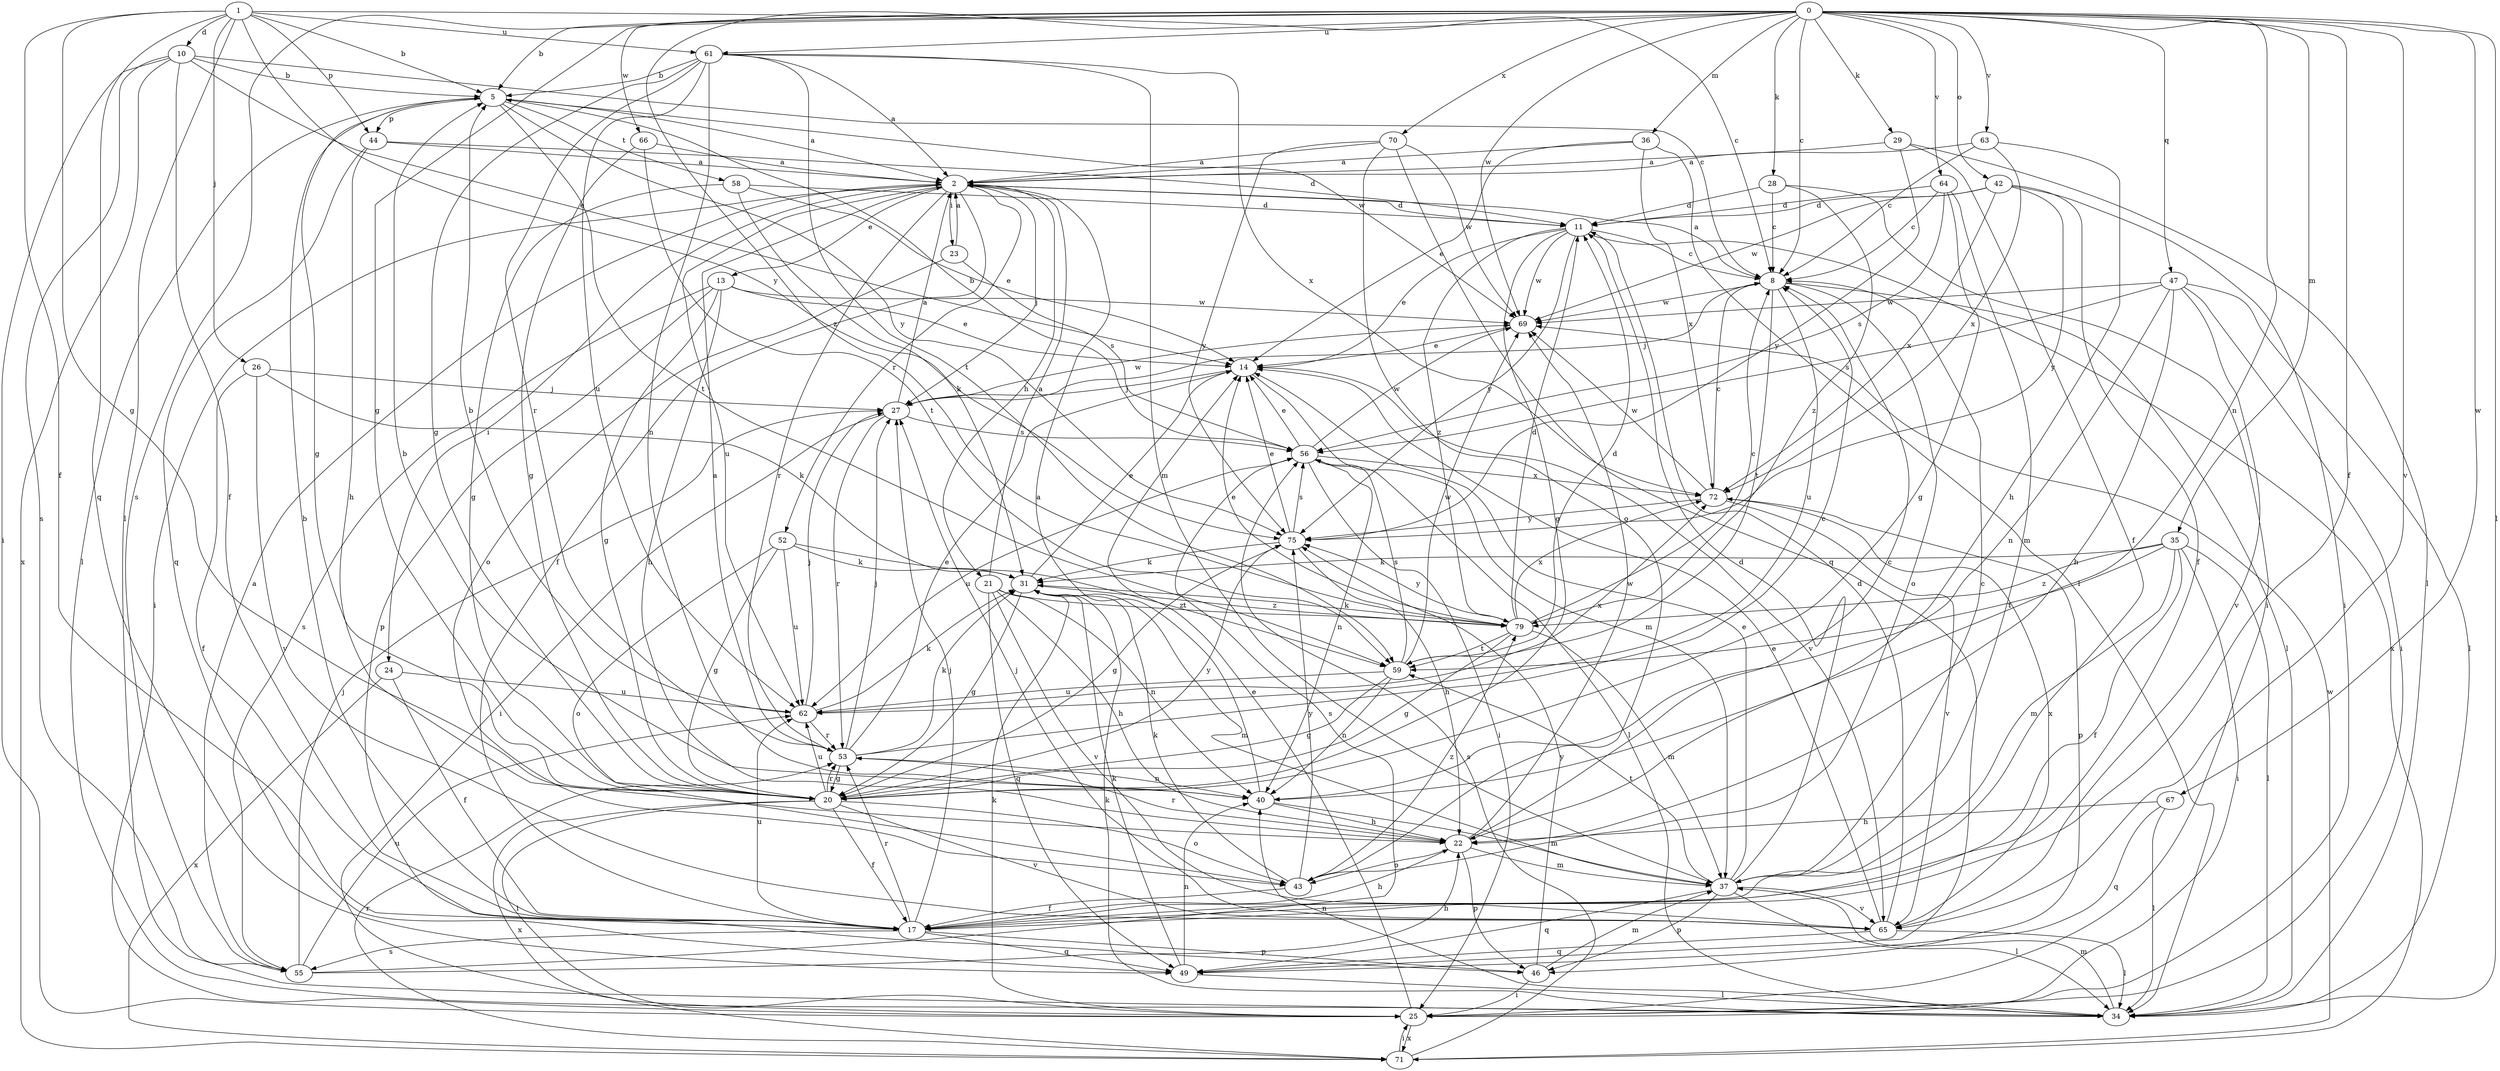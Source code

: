 strict digraph  {
0;
1;
2;
5;
8;
10;
11;
13;
14;
17;
20;
21;
22;
23;
24;
25;
26;
27;
28;
29;
31;
34;
35;
36;
37;
40;
42;
43;
44;
46;
47;
49;
52;
53;
55;
56;
58;
59;
61;
62;
63;
64;
65;
66;
67;
69;
70;
71;
72;
75;
79;
0 -> 5  [label=b];
0 -> 8  [label=c];
0 -> 17  [label=f];
0 -> 20  [label=g];
0 -> 28  [label=k];
0 -> 29  [label=k];
0 -> 34  [label=l];
0 -> 35  [label=m];
0 -> 36  [label=m];
0 -> 40  [label=n];
0 -> 42  [label=o];
0 -> 47  [label=q];
0 -> 55  [label=s];
0 -> 61  [label=u];
0 -> 63  [label=v];
0 -> 64  [label=v];
0 -> 65  [label=v];
0 -> 66  [label=w];
0 -> 67  [label=w];
0 -> 69  [label=w];
0 -> 70  [label=x];
0 -> 79  [label=z];
1 -> 5  [label=b];
1 -> 8  [label=c];
1 -> 10  [label=d];
1 -> 17  [label=f];
1 -> 20  [label=g];
1 -> 26  [label=j];
1 -> 34  [label=l];
1 -> 44  [label=p];
1 -> 49  [label=q];
1 -> 61  [label=u];
1 -> 75  [label=y];
2 -> 11  [label=d];
2 -> 13  [label=e];
2 -> 17  [label=f];
2 -> 21  [label=h];
2 -> 23  [label=i];
2 -> 24  [label=i];
2 -> 25  [label=i];
2 -> 27  [label=j];
2 -> 52  [label=r];
2 -> 53  [label=r];
2 -> 62  [label=u];
5 -> 2  [label=a];
5 -> 20  [label=g];
5 -> 34  [label=l];
5 -> 44  [label=p];
5 -> 58  [label=t];
5 -> 59  [label=t];
5 -> 69  [label=w];
5 -> 75  [label=y];
8 -> 2  [label=a];
8 -> 27  [label=j];
8 -> 34  [label=l];
8 -> 43  [label=o];
8 -> 59  [label=t];
8 -> 62  [label=u];
8 -> 69  [label=w];
10 -> 5  [label=b];
10 -> 8  [label=c];
10 -> 14  [label=e];
10 -> 17  [label=f];
10 -> 25  [label=i];
10 -> 55  [label=s];
10 -> 71  [label=x];
11 -> 8  [label=c];
11 -> 14  [label=e];
11 -> 20  [label=g];
11 -> 69  [label=w];
11 -> 71  [label=x];
11 -> 75  [label=y];
11 -> 79  [label=z];
13 -> 14  [label=e];
13 -> 20  [label=g];
13 -> 22  [label=h];
13 -> 46  [label=p];
13 -> 55  [label=s];
13 -> 69  [label=w];
14 -> 27  [label=j];
14 -> 37  [label=m];
14 -> 65  [label=v];
17 -> 5  [label=b];
17 -> 22  [label=h];
17 -> 27  [label=j];
17 -> 46  [label=p];
17 -> 49  [label=q];
17 -> 53  [label=r];
17 -> 55  [label=s];
17 -> 62  [label=u];
20 -> 17  [label=f];
20 -> 25  [label=i];
20 -> 43  [label=o];
20 -> 53  [label=r];
20 -> 62  [label=u];
20 -> 65  [label=v];
20 -> 71  [label=x];
20 -> 75  [label=y];
21 -> 2  [label=a];
21 -> 22  [label=h];
21 -> 40  [label=n];
21 -> 49  [label=q];
21 -> 65  [label=v];
21 -> 79  [label=z];
22 -> 8  [label=c];
22 -> 37  [label=m];
22 -> 43  [label=o];
22 -> 46  [label=p];
22 -> 53  [label=r];
22 -> 69  [label=w];
23 -> 2  [label=a];
23 -> 43  [label=o];
23 -> 56  [label=s];
24 -> 17  [label=f];
24 -> 62  [label=u];
24 -> 71  [label=x];
25 -> 14  [label=e];
25 -> 31  [label=k];
25 -> 71  [label=x];
26 -> 17  [label=f];
26 -> 27  [label=j];
26 -> 31  [label=k];
26 -> 65  [label=v];
27 -> 2  [label=a];
27 -> 25  [label=i];
27 -> 53  [label=r];
27 -> 56  [label=s];
27 -> 69  [label=w];
28 -> 8  [label=c];
28 -> 11  [label=d];
28 -> 25  [label=i];
28 -> 79  [label=z];
29 -> 2  [label=a];
29 -> 17  [label=f];
29 -> 34  [label=l];
29 -> 75  [label=y];
31 -> 14  [label=e];
31 -> 20  [label=g];
31 -> 37  [label=m];
31 -> 79  [label=z];
34 -> 31  [label=k];
34 -> 37  [label=m];
34 -> 40  [label=n];
35 -> 17  [label=f];
35 -> 25  [label=i];
35 -> 31  [label=k];
35 -> 34  [label=l];
35 -> 37  [label=m];
35 -> 59  [label=t];
35 -> 79  [label=z];
36 -> 2  [label=a];
36 -> 14  [label=e];
36 -> 34  [label=l];
36 -> 72  [label=x];
37 -> 8  [label=c];
37 -> 11  [label=d];
37 -> 14  [label=e];
37 -> 34  [label=l];
37 -> 46  [label=p];
37 -> 49  [label=q];
37 -> 59  [label=t];
37 -> 65  [label=v];
40 -> 2  [label=a];
40 -> 5  [label=b];
40 -> 22  [label=h];
40 -> 37  [label=m];
42 -> 11  [label=d];
42 -> 17  [label=f];
42 -> 25  [label=i];
42 -> 69  [label=w];
42 -> 72  [label=x];
42 -> 75  [label=y];
43 -> 17  [label=f];
43 -> 31  [label=k];
43 -> 75  [label=y];
43 -> 79  [label=z];
44 -> 2  [label=a];
44 -> 11  [label=d];
44 -> 22  [label=h];
44 -> 49  [label=q];
46 -> 25  [label=i];
46 -> 37  [label=m];
46 -> 75  [label=y];
47 -> 22  [label=h];
47 -> 25  [label=i];
47 -> 34  [label=l];
47 -> 40  [label=n];
47 -> 56  [label=s];
47 -> 65  [label=v];
47 -> 69  [label=w];
49 -> 31  [label=k];
49 -> 34  [label=l];
49 -> 40  [label=n];
52 -> 20  [label=g];
52 -> 31  [label=k];
52 -> 43  [label=o];
52 -> 59  [label=t];
52 -> 62  [label=u];
53 -> 2  [label=a];
53 -> 8  [label=c];
53 -> 14  [label=e];
53 -> 20  [label=g];
53 -> 27  [label=j];
53 -> 31  [label=k];
53 -> 40  [label=n];
55 -> 2  [label=a];
55 -> 22  [label=h];
55 -> 27  [label=j];
55 -> 56  [label=s];
55 -> 62  [label=u];
56 -> 5  [label=b];
56 -> 14  [label=e];
56 -> 25  [label=i];
56 -> 34  [label=l];
56 -> 40  [label=n];
56 -> 62  [label=u];
56 -> 69  [label=w];
56 -> 72  [label=x];
58 -> 11  [label=d];
58 -> 14  [label=e];
58 -> 20  [label=g];
58 -> 31  [label=k];
59 -> 11  [label=d];
59 -> 20  [label=g];
59 -> 40  [label=n];
59 -> 56  [label=s];
59 -> 62  [label=u];
59 -> 69  [label=w];
61 -> 2  [label=a];
61 -> 5  [label=b];
61 -> 20  [label=g];
61 -> 37  [label=m];
61 -> 40  [label=n];
61 -> 53  [label=r];
61 -> 59  [label=t];
61 -> 62  [label=u];
61 -> 72  [label=x];
62 -> 5  [label=b];
62 -> 27  [label=j];
62 -> 31  [label=k];
62 -> 53  [label=r];
62 -> 72  [label=x];
63 -> 2  [label=a];
63 -> 8  [label=c];
63 -> 22  [label=h];
63 -> 72  [label=x];
64 -> 8  [label=c];
64 -> 11  [label=d];
64 -> 20  [label=g];
64 -> 37  [label=m];
64 -> 56  [label=s];
65 -> 11  [label=d];
65 -> 14  [label=e];
65 -> 27  [label=j];
65 -> 34  [label=l];
65 -> 49  [label=q];
65 -> 72  [label=x];
66 -> 2  [label=a];
66 -> 20  [label=g];
66 -> 59  [label=t];
67 -> 22  [label=h];
67 -> 34  [label=l];
67 -> 49  [label=q];
69 -> 14  [label=e];
70 -> 2  [label=a];
70 -> 43  [label=o];
70 -> 49  [label=q];
70 -> 69  [label=w];
70 -> 75  [label=y];
71 -> 25  [label=i];
71 -> 53  [label=r];
71 -> 56  [label=s];
71 -> 69  [label=w];
72 -> 8  [label=c];
72 -> 46  [label=p];
72 -> 65  [label=v];
72 -> 69  [label=w];
72 -> 75  [label=y];
75 -> 14  [label=e];
75 -> 20  [label=g];
75 -> 22  [label=h];
75 -> 31  [label=k];
75 -> 56  [label=s];
79 -> 8  [label=c];
79 -> 11  [label=d];
79 -> 14  [label=e];
79 -> 20  [label=g];
79 -> 31  [label=k];
79 -> 37  [label=m];
79 -> 59  [label=t];
79 -> 72  [label=x];
79 -> 75  [label=y];
}

